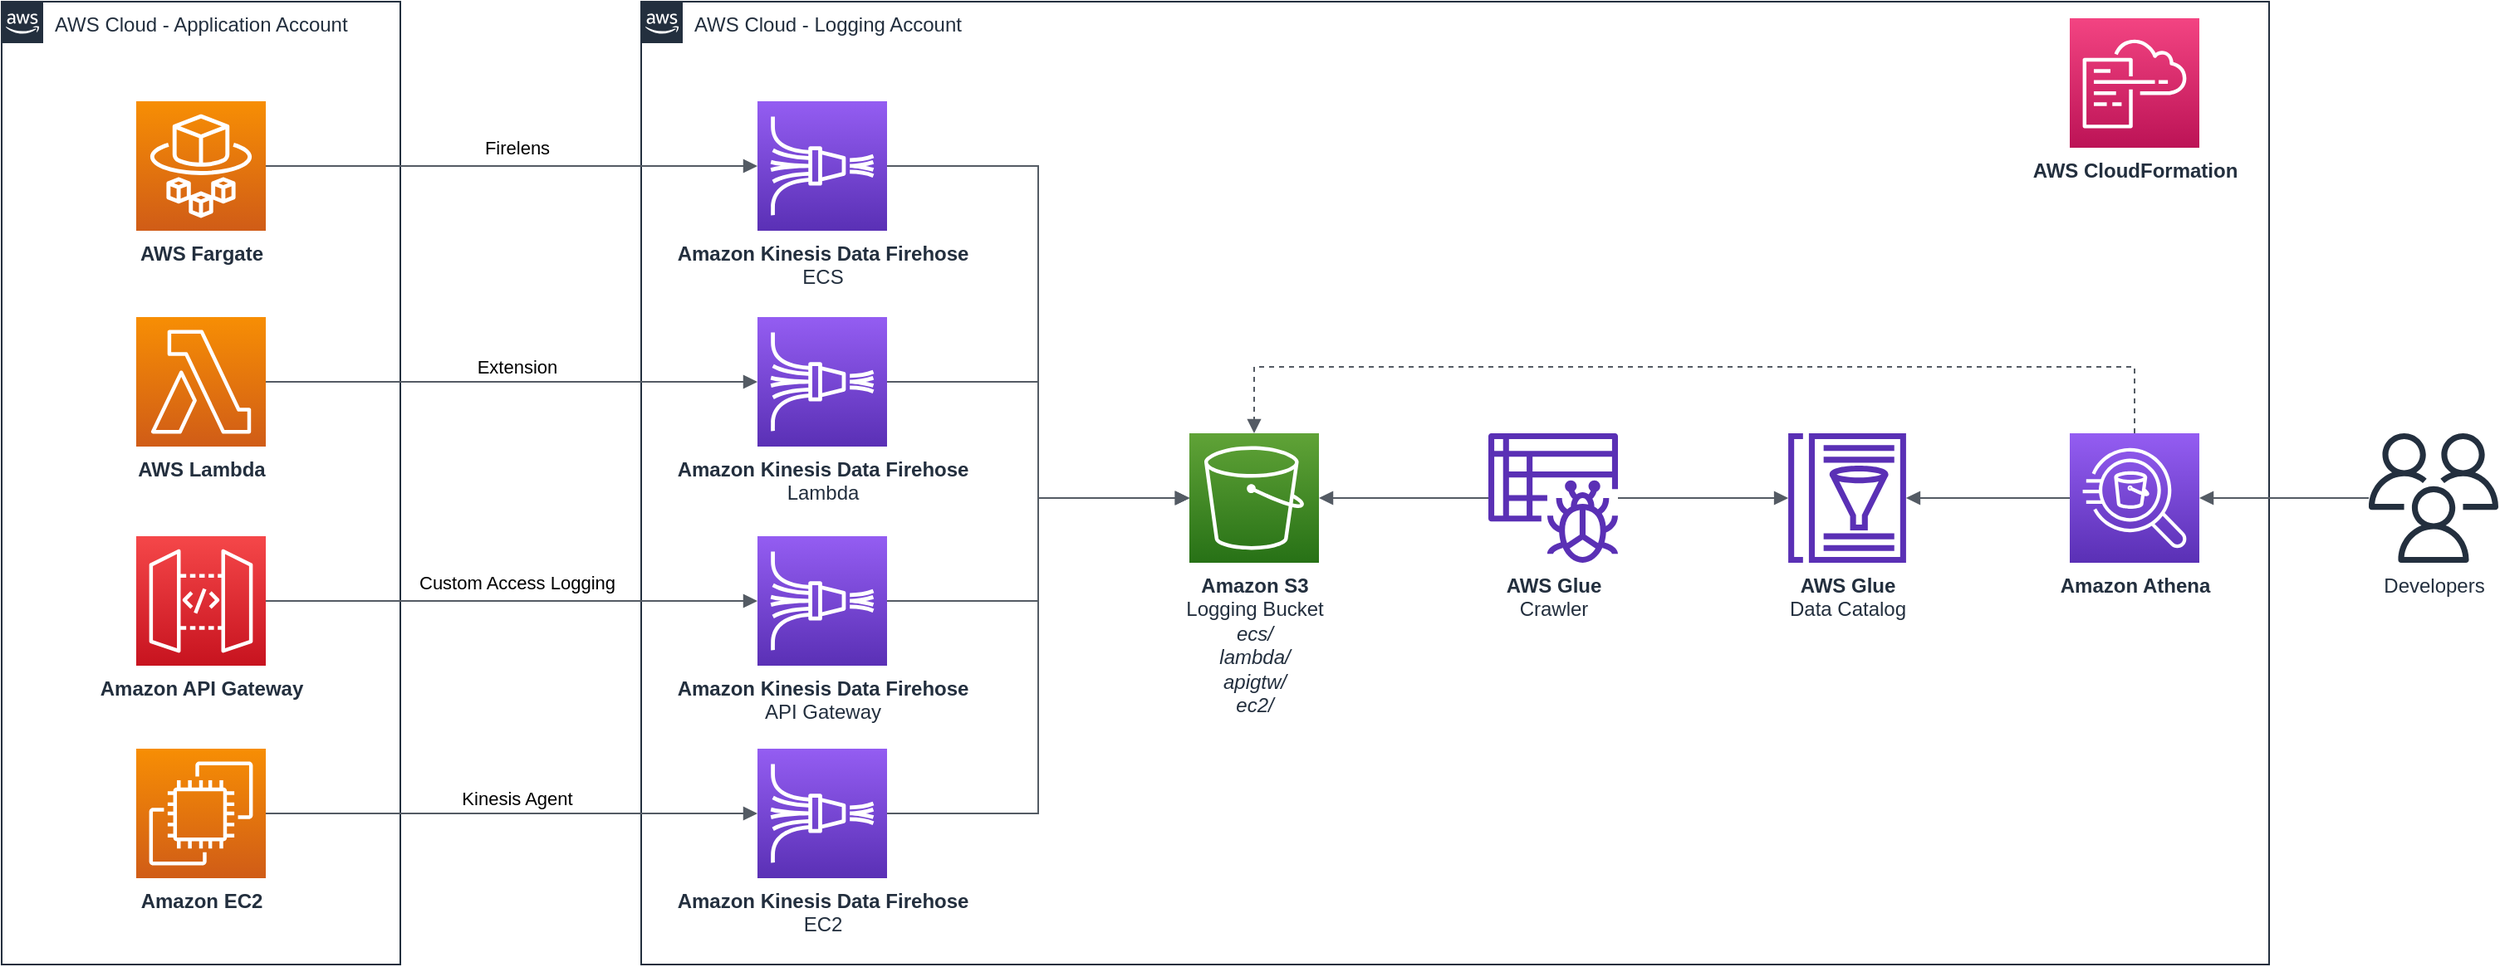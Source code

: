 <mxfile version="14.7.6" type="device"><diagram id="ZxAfJGC1ihjyi0ZDm8nL" name="Page-1"><mxGraphModel dx="2248" dy="1570" grid="1" gridSize="10" guides="1" tooltips="1" connect="1" arrows="1" fold="1" page="1" pageScale="1" pageWidth="1169" pageHeight="827" math="0" shadow="0"><root><mxCell id="0"/><mxCell id="1" parent="0"/><mxCell id="BN2_2FwjWfByLlM24ACy-1" value="AWS Cloud - Application Account" style="points=[[0,0],[0.25,0],[0.5,0],[0.75,0],[1,0],[1,0.25],[1,0.5],[1,0.75],[1,1],[0.75,1],[0.5,1],[0.25,1],[0,1],[0,0.75],[0,0.5],[0,0.25]];outlineConnect=0;gradientColor=none;html=1;whiteSpace=wrap;fontSize=12;fontStyle=0;shape=mxgraph.aws4.group;grIcon=mxgraph.aws4.group_aws_cloud_alt;strokeColor=#232F3E;fillColor=none;verticalAlign=top;align=left;spacingLeft=30;fontColor=#232F3E;dashed=0;" vertex="1" parent="1"><mxGeometry x="440" y="150" width="240" height="580" as="geometry"/></mxCell><mxCell id="BN2_2FwjWfByLlM24ACy-2" value="AWS Cloud - Logging Account" style="points=[[0,0],[0.25,0],[0.5,0],[0.75,0],[1,0],[1,0.25],[1,0.5],[1,0.75],[1,1],[0.75,1],[0.5,1],[0.25,1],[0,1],[0,0.75],[0,0.5],[0,0.25]];outlineConnect=0;gradientColor=none;html=1;whiteSpace=wrap;fontSize=12;fontStyle=0;shape=mxgraph.aws4.group;grIcon=mxgraph.aws4.group_aws_cloud_alt;strokeColor=#232F3E;fillColor=none;verticalAlign=top;align=left;spacingLeft=30;fontColor=#232F3E;dashed=0;" vertex="1" parent="1"><mxGeometry x="825" y="150" width="980" height="580" as="geometry"/></mxCell><mxCell id="BN2_2FwjWfByLlM24ACy-3" value="&lt;b&gt;AWS Fargate&lt;br&gt;&lt;/b&gt;" style="points=[[0,0,0],[0.25,0,0],[0.5,0,0],[0.75,0,0],[1,0,0],[0,1,0],[0.25,1,0],[0.5,1,0],[0.75,1,0],[1,1,0],[0,0.25,0],[0,0.5,0],[0,0.75,0],[1,0.25,0],[1,0.5,0],[1,0.75,0]];outlineConnect=0;fontColor=#232F3E;gradientColor=#F78E04;gradientDirection=north;fillColor=#D05C17;strokeColor=#ffffff;dashed=0;verticalLabelPosition=bottom;verticalAlign=top;align=center;html=1;fontSize=12;fontStyle=0;aspect=fixed;shape=mxgraph.aws4.resourceIcon;resIcon=mxgraph.aws4.fargate;" vertex="1" parent="1"><mxGeometry x="521" y="210" width="78" height="78" as="geometry"/></mxCell><mxCell id="BN2_2FwjWfByLlM24ACy-4" value="&lt;b&gt;AWS Lambda&lt;br&gt;&lt;/b&gt;" style="points=[[0,0,0],[0.25,0,0],[0.5,0,0],[0.75,0,0],[1,0,0],[0,1,0],[0.25,1,0],[0.5,1,0],[0.75,1,0],[1,1,0],[0,0.25,0],[0,0.5,0],[0,0.75,0],[1,0.25,0],[1,0.5,0],[1,0.75,0]];outlineConnect=0;fontColor=#232F3E;gradientColor=#F78E04;gradientDirection=north;fillColor=#D05C17;strokeColor=#ffffff;dashed=0;verticalLabelPosition=bottom;verticalAlign=top;align=center;html=1;fontSize=12;fontStyle=0;aspect=fixed;shape=mxgraph.aws4.resourceIcon;resIcon=mxgraph.aws4.lambda;" vertex="1" parent="1"><mxGeometry x="521" y="340" width="78" height="78" as="geometry"/></mxCell><mxCell id="BN2_2FwjWfByLlM24ACy-6" value="&lt;b&gt;Amazon API Gateway&lt;br&gt;&lt;/b&gt;" style="points=[[0,0,0],[0.25,0,0],[0.5,0,0],[0.75,0,0],[1,0,0],[0,1,0],[0.25,1,0],[0.5,1,0],[0.75,1,0],[1,1,0],[0,0.25,0],[0,0.5,0],[0,0.75,0],[1,0.25,0],[1,0.5,0],[1,0.75,0]];outlineConnect=0;fontColor=#232F3E;gradientColor=#F54749;gradientDirection=north;fillColor=#C7131F;strokeColor=#ffffff;dashed=0;verticalLabelPosition=bottom;verticalAlign=top;align=center;html=1;fontSize=12;fontStyle=0;aspect=fixed;shape=mxgraph.aws4.resourceIcon;resIcon=mxgraph.aws4.api_gateway;" vertex="1" parent="1"><mxGeometry x="521" y="472" width="78" height="78" as="geometry"/></mxCell><mxCell id="BN2_2FwjWfByLlM24ACy-7" value="&lt;b&gt;Amazon EC2&lt;br&gt;&lt;/b&gt;" style="points=[[0,0,0],[0.25,0,0],[0.5,0,0],[0.75,0,0],[1,0,0],[0,1,0],[0.25,1,0],[0.5,1,0],[0.75,1,0],[1,1,0],[0,0.25,0],[0,0.5,0],[0,0.75,0],[1,0.25,0],[1,0.5,0],[1,0.75,0]];outlineConnect=0;fontColor=#232F3E;gradientColor=#F78E04;gradientDirection=north;fillColor=#D05C17;strokeColor=#ffffff;dashed=0;verticalLabelPosition=bottom;verticalAlign=top;align=center;html=1;fontSize=12;fontStyle=0;aspect=fixed;shape=mxgraph.aws4.resourceIcon;resIcon=mxgraph.aws4.ec2;" vertex="1" parent="1"><mxGeometry x="521" y="600" width="78" height="78" as="geometry"/></mxCell><mxCell id="BN2_2FwjWfByLlM24ACy-8" value="&lt;div&gt;&lt;b&gt;Amazon Kinesis Data Firehose&lt;/b&gt;&lt;/div&gt;ECS" style="points=[[0,0,0],[0.25,0,0],[0.5,0,0],[0.75,0,0],[1,0,0],[0,1,0],[0.25,1,0],[0.5,1,0],[0.75,1,0],[1,1,0],[0,0.25,0],[0,0.5,0],[0,0.75,0],[1,0.25,0],[1,0.5,0],[1,0.75,0]];outlineConnect=0;fontColor=#232F3E;gradientColor=#945DF2;gradientDirection=north;fillColor=#5A30B5;strokeColor=#ffffff;dashed=0;verticalLabelPosition=bottom;verticalAlign=top;align=center;html=1;fontSize=12;fontStyle=0;aspect=fixed;shape=mxgraph.aws4.resourceIcon;resIcon=mxgraph.aws4.kinesis_data_firehose;" vertex="1" parent="1"><mxGeometry x="895" y="210" width="78" height="78" as="geometry"/></mxCell><mxCell id="BN2_2FwjWfByLlM24ACy-9" value="&lt;b&gt;AWS CloudFormation&lt;br&gt;&lt;/b&gt;" style="points=[[0,0,0],[0.25,0,0],[0.5,0,0],[0.75,0,0],[1,0,0],[0,1,0],[0.25,1,0],[0.5,1,0],[0.75,1,0],[1,1,0],[0,0.25,0],[0,0.5,0],[0,0.75,0],[1,0.25,0],[1,0.5,0],[1,0.75,0]];points=[[0,0,0],[0.25,0,0],[0.5,0,0],[0.75,0,0],[1,0,0],[0,1,0],[0.25,1,0],[0.5,1,0],[0.75,1,0],[1,1,0],[0,0.25,0],[0,0.5,0],[0,0.75,0],[1,0.25,0],[1,0.5,0],[1,0.75,0]];outlineConnect=0;fontColor=#232F3E;gradientColor=#F34482;gradientDirection=north;fillColor=#BC1356;strokeColor=#ffffff;dashed=0;verticalLabelPosition=bottom;verticalAlign=top;align=center;html=1;fontSize=12;fontStyle=0;aspect=fixed;shape=mxgraph.aws4.resourceIcon;resIcon=mxgraph.aws4.cloudformation;" vertex="1" parent="1"><mxGeometry x="1685" y="160" width="78" height="78" as="geometry"/></mxCell><mxCell id="BN2_2FwjWfByLlM24ACy-10" value="&lt;div&gt;&lt;b&gt;Amazon Kinesis Data Firehose&lt;/b&gt;&lt;/div&gt;Lambda" style="points=[[0,0,0],[0.25,0,0],[0.5,0,0],[0.75,0,0],[1,0,0],[0,1,0],[0.25,1,0],[0.5,1,0],[0.75,1,0],[1,1,0],[0,0.25,0],[0,0.5,0],[0,0.75,0],[1,0.25,0],[1,0.5,0],[1,0.75,0]];outlineConnect=0;fontColor=#232F3E;gradientColor=#945DF2;gradientDirection=north;fillColor=#5A30B5;strokeColor=#ffffff;dashed=0;verticalLabelPosition=bottom;verticalAlign=top;align=center;html=1;fontSize=12;fontStyle=0;aspect=fixed;shape=mxgraph.aws4.resourceIcon;resIcon=mxgraph.aws4.kinesis_data_firehose;" vertex="1" parent="1"><mxGeometry x="895" y="340" width="78" height="78" as="geometry"/></mxCell><mxCell id="BN2_2FwjWfByLlM24ACy-11" value="&lt;div&gt;&lt;b&gt;Amazon Kinesis Data Firehose&lt;/b&gt;&lt;/div&gt;API Gateway" style="points=[[0,0,0],[0.25,0,0],[0.5,0,0],[0.75,0,0],[1,0,0],[0,1,0],[0.25,1,0],[0.5,1,0],[0.75,1,0],[1,1,0],[0,0.25,0],[0,0.5,0],[0,0.75,0],[1,0.25,0],[1,0.5,0],[1,0.75,0]];outlineConnect=0;fontColor=#232F3E;gradientColor=#945DF2;gradientDirection=north;fillColor=#5A30B5;strokeColor=#ffffff;dashed=0;verticalLabelPosition=bottom;verticalAlign=top;align=center;html=1;fontSize=12;fontStyle=0;aspect=fixed;shape=mxgraph.aws4.resourceIcon;resIcon=mxgraph.aws4.kinesis_data_firehose;" vertex="1" parent="1"><mxGeometry x="895" y="472" width="78" height="78" as="geometry"/></mxCell><mxCell id="BN2_2FwjWfByLlM24ACy-12" value="&lt;div&gt;&lt;b&gt;Amazon Kinesis Data Firehose&lt;/b&gt;&lt;/div&gt;EC2" style="points=[[0,0,0],[0.25,0,0],[0.5,0,0],[0.75,0,0],[1,0,0],[0,1,0],[0.25,1,0],[0.5,1,0],[0.75,1,0],[1,1,0],[0,0.25,0],[0,0.5,0],[0,0.75,0],[1,0.25,0],[1,0.5,0],[1,0.75,0]];outlineConnect=0;fontColor=#232F3E;gradientColor=#945DF2;gradientDirection=north;fillColor=#5A30B5;strokeColor=#ffffff;dashed=0;verticalLabelPosition=bottom;verticalAlign=top;align=center;html=1;fontSize=12;fontStyle=0;aspect=fixed;shape=mxgraph.aws4.resourceIcon;resIcon=mxgraph.aws4.kinesis_data_firehose;" vertex="1" parent="1"><mxGeometry x="895" y="600" width="78" height="78" as="geometry"/></mxCell><mxCell id="BN2_2FwjWfByLlM24ACy-13" value="&lt;div&gt;&lt;b&gt;Amazon S3&lt;/b&gt;&lt;/div&gt;&lt;div&gt;Logging Bucket&lt;/div&gt;&lt;div&gt;&lt;i&gt;ecs/&lt;/i&gt;&lt;/div&gt;&lt;div&gt;&lt;i&gt;lambda/&lt;/i&gt;&lt;/div&gt;&lt;div&gt;&lt;i&gt;apigtw/&lt;/i&gt;&lt;/div&gt;&lt;div&gt;&lt;i&gt;ec2/&lt;/i&gt;&lt;br&gt;&lt;/div&gt;" style="points=[[0,0,0],[0.25,0,0],[0.5,0,0],[0.75,0,0],[1,0,0],[0,1,0],[0.25,1,0],[0.5,1,0],[0.75,1,0],[1,1,0],[0,0.25,0],[0,0.5,0],[0,0.75,0],[1,0.25,0],[1,0.5,0],[1,0.75,0]];outlineConnect=0;fontColor=#232F3E;gradientColor=#60A337;gradientDirection=north;fillColor=#277116;strokeColor=#ffffff;dashed=0;verticalLabelPosition=bottom;verticalAlign=top;align=center;html=1;fontSize=12;fontStyle=0;aspect=fixed;shape=mxgraph.aws4.resourceIcon;resIcon=mxgraph.aws4.s3;" vertex="1" parent="1"><mxGeometry x="1155" y="410" width="78" height="78" as="geometry"/></mxCell><mxCell id="BN2_2FwjWfByLlM24ACy-14" value="" style="edgeStyle=orthogonalEdgeStyle;html=1;endArrow=block;elbow=vertical;startArrow=none;endFill=1;strokeColor=#545B64;rounded=0;exitX=1;exitY=0.5;exitDx=0;exitDy=0;exitPerimeter=0;" edge="1" parent="1" source="BN2_2FwjWfByLlM24ACy-3"><mxGeometry width="100" relative="1" as="geometry"><mxPoint x="665" y="240" as="sourcePoint"/><mxPoint x="895" y="249" as="targetPoint"/></mxGeometry></mxCell><mxCell id="BN2_2FwjWfByLlM24ACy-25" value="Firelens" style="edgeLabel;html=1;align=center;verticalAlign=middle;resizable=0;points=[];" vertex="1" connectable="0" parent="BN2_2FwjWfByLlM24ACy-14"><mxGeometry x="-0.25" relative="1" as="geometry"><mxPoint x="40" y="-11" as="offset"/></mxGeometry></mxCell><mxCell id="BN2_2FwjWfByLlM24ACy-15" value="" style="edgeStyle=orthogonalEdgeStyle;html=1;endArrow=block;elbow=vertical;startArrow=none;endFill=1;strokeColor=#545B64;rounded=0;entryX=0;entryY=0.5;entryDx=0;entryDy=0;entryPerimeter=0;" edge="1" parent="1" source="BN2_2FwjWfByLlM24ACy-4" target="BN2_2FwjWfByLlM24ACy-10"><mxGeometry width="100" relative="1" as="geometry"><mxPoint x="625" y="380" as="sourcePoint"/><mxPoint x="725" y="380" as="targetPoint"/></mxGeometry></mxCell><mxCell id="BN2_2FwjWfByLlM24ACy-26" value="Extension" style="edgeLabel;html=1;align=center;verticalAlign=middle;resizable=0;points=[];" vertex="1" connectable="0" parent="BN2_2FwjWfByLlM24ACy-15"><mxGeometry y="3" relative="1" as="geometry"><mxPoint x="3" y="-6" as="offset"/></mxGeometry></mxCell><mxCell id="BN2_2FwjWfByLlM24ACy-18" value="" style="edgeStyle=orthogonalEdgeStyle;html=1;endArrow=block;elbow=vertical;startArrow=none;endFill=1;strokeColor=#545B64;rounded=0;exitX=1;exitY=0.5;exitDx=0;exitDy=0;exitPerimeter=0;entryX=0;entryY=0.5;entryDx=0;entryDy=0;entryPerimeter=0;" edge="1" parent="1" source="BN2_2FwjWfByLlM24ACy-6" target="BN2_2FwjWfByLlM24ACy-11"><mxGeometry width="100" relative="1" as="geometry"><mxPoint x="675" y="540" as="sourcePoint"/><mxPoint x="775" y="540" as="targetPoint"/></mxGeometry></mxCell><mxCell id="BN2_2FwjWfByLlM24ACy-27" value="Custom Access Logging" style="edgeLabel;html=1;align=center;verticalAlign=middle;resizable=0;points=[];" vertex="1" connectable="0" parent="BN2_2FwjWfByLlM24ACy-18"><mxGeometry x="-0.041" y="2" relative="1" as="geometry"><mxPoint x="9" y="-9" as="offset"/></mxGeometry></mxCell><mxCell id="BN2_2FwjWfByLlM24ACy-19" value="" style="edgeStyle=orthogonalEdgeStyle;html=1;endArrow=block;elbow=vertical;startArrow=none;endFill=1;strokeColor=#545B64;rounded=0;exitX=1;exitY=0.5;exitDx=0;exitDy=0;exitPerimeter=0;entryX=0;entryY=0.5;entryDx=0;entryDy=0;entryPerimeter=0;" edge="1" parent="1" source="BN2_2FwjWfByLlM24ACy-7" target="BN2_2FwjWfByLlM24ACy-12"><mxGeometry width="100" relative="1" as="geometry"><mxPoint x="635" y="590" as="sourcePoint"/><mxPoint x="735" y="590" as="targetPoint"/></mxGeometry></mxCell><mxCell id="BN2_2FwjWfByLlM24ACy-28" value="Kinesis Agent" style="edgeLabel;html=1;align=center;verticalAlign=middle;resizable=0;points=[];" vertex="1" connectable="0" parent="BN2_2FwjWfByLlM24ACy-19"><mxGeometry x="-0.081" y="3" relative="1" as="geometry"><mxPoint x="15" y="-6" as="offset"/></mxGeometry></mxCell><mxCell id="BN2_2FwjWfByLlM24ACy-20" value="" style="edgeStyle=orthogonalEdgeStyle;html=1;endArrow=block;elbow=vertical;startArrow=none;endFill=1;strokeColor=#545B64;rounded=0;exitX=1;exitY=0.5;exitDx=0;exitDy=0;exitPerimeter=0;entryX=0;entryY=0.5;entryDx=0;entryDy=0;entryPerimeter=0;" edge="1" parent="1" source="BN2_2FwjWfByLlM24ACy-8" target="BN2_2FwjWfByLlM24ACy-13"><mxGeometry width="100" relative="1" as="geometry"><mxPoint x="1045" y="240" as="sourcePoint"/><mxPoint x="1145" y="240" as="targetPoint"/></mxGeometry></mxCell><mxCell id="BN2_2FwjWfByLlM24ACy-22" value="" style="edgeStyle=orthogonalEdgeStyle;html=1;endArrow=block;elbow=vertical;startArrow=none;endFill=1;strokeColor=#545B64;rounded=0;exitX=1;exitY=0.5;exitDx=0;exitDy=0;exitPerimeter=0;entryX=0;entryY=0.5;entryDx=0;entryDy=0;entryPerimeter=0;" edge="1" parent="1" source="BN2_2FwjWfByLlM24ACy-11" target="BN2_2FwjWfByLlM24ACy-13"><mxGeometry width="100" relative="1" as="geometry"><mxPoint x="1095" y="480" as="sourcePoint"/><mxPoint x="1195" y="480" as="targetPoint"/></mxGeometry></mxCell><mxCell id="BN2_2FwjWfByLlM24ACy-23" value="" style="edgeStyle=orthogonalEdgeStyle;html=1;endArrow=block;elbow=vertical;startArrow=none;endFill=1;strokeColor=#545B64;rounded=0;exitX=1;exitY=0.5;exitDx=0;exitDy=0;exitPerimeter=0;entryX=0;entryY=0.5;entryDx=0;entryDy=0;entryPerimeter=0;" edge="1" parent="1" source="BN2_2FwjWfByLlM24ACy-10" target="BN2_2FwjWfByLlM24ACy-13"><mxGeometry width="100" relative="1" as="geometry"><mxPoint x="1115" y="300" as="sourcePoint"/><mxPoint x="1215" y="300" as="targetPoint"/></mxGeometry></mxCell><mxCell id="BN2_2FwjWfByLlM24ACy-24" value="" style="edgeStyle=orthogonalEdgeStyle;html=1;endArrow=block;elbow=vertical;startArrow=none;endFill=1;strokeColor=#545B64;rounded=0;exitX=1;exitY=0.5;exitDx=0;exitDy=0;exitPerimeter=0;entryX=0;entryY=0.5;entryDx=0;entryDy=0;entryPerimeter=0;" edge="1" parent="1" source="BN2_2FwjWfByLlM24ACy-12" target="BN2_2FwjWfByLlM24ACy-13"><mxGeometry width="100" relative="1" as="geometry"><mxPoint x="1045" y="620" as="sourcePoint"/><mxPoint x="1145" y="620" as="targetPoint"/></mxGeometry></mxCell><mxCell id="BN2_2FwjWfByLlM24ACy-29" value="&lt;div&gt;&lt;b&gt;AWS Glue&lt;/b&gt;&lt;/div&gt;&lt;div&gt;Crawler&lt;br&gt;&lt;/div&gt;" style="outlineConnect=0;fontColor=#232F3E;gradientColor=none;fillColor=#5A30B5;strokeColor=none;dashed=0;verticalLabelPosition=bottom;verticalAlign=top;align=center;html=1;fontSize=12;fontStyle=0;aspect=fixed;pointerEvents=1;shape=mxgraph.aws4.glue_crawlers;" vertex="1" parent="1"><mxGeometry x="1335" y="410" width="78" height="78" as="geometry"/></mxCell><mxCell id="BN2_2FwjWfByLlM24ACy-30" value="&lt;div&gt;&lt;b&gt;AWS Glue&lt;/b&gt;&lt;/div&gt;&lt;div&gt;Data Catalog&lt;br&gt;&lt;b&gt;&lt;/b&gt;&lt;/div&gt;" style="outlineConnect=0;fontColor=#232F3E;gradientColor=none;fillColor=#5A30B5;strokeColor=none;dashed=0;verticalLabelPosition=bottom;verticalAlign=top;align=center;html=1;fontSize=12;fontStyle=0;aspect=fixed;pointerEvents=1;shape=mxgraph.aws4.glue_data_catalog;" vertex="1" parent="1"><mxGeometry x="1515" y="410" width="72" height="78" as="geometry"/></mxCell><mxCell id="BN2_2FwjWfByLlM24ACy-31" value="&lt;b&gt;Amazon Athena&lt;br&gt;&lt;/b&gt;" style="points=[[0,0,0],[0.25,0,0],[0.5,0,0],[0.75,0,0],[1,0,0],[0,1,0],[0.25,1,0],[0.5,1,0],[0.75,1,0],[1,1,0],[0,0.25,0],[0,0.5,0],[0,0.75,0],[1,0.25,0],[1,0.5,0],[1,0.75,0]];outlineConnect=0;fontColor=#232F3E;gradientColor=#945DF2;gradientDirection=north;fillColor=#5A30B5;strokeColor=#ffffff;dashed=0;verticalLabelPosition=bottom;verticalAlign=top;align=center;html=1;fontSize=12;fontStyle=0;aspect=fixed;shape=mxgraph.aws4.resourceIcon;resIcon=mxgraph.aws4.athena;" vertex="1" parent="1"><mxGeometry x="1685" y="410" width="78" height="78" as="geometry"/></mxCell><mxCell id="BN2_2FwjWfByLlM24ACy-32" value="" style="edgeStyle=orthogonalEdgeStyle;html=1;endArrow=block;elbow=vertical;startArrow=none;endFill=1;strokeColor=#545B64;rounded=0;" edge="1" parent="1" source="BN2_2FwjWfByLlM24ACy-29" target="BN2_2FwjWfByLlM24ACy-13"><mxGeometry width="100" relative="1" as="geometry"><mxPoint x="1325" y="390" as="sourcePoint"/><mxPoint x="1425" y="390" as="targetPoint"/></mxGeometry></mxCell><mxCell id="BN2_2FwjWfByLlM24ACy-33" value="" style="edgeStyle=orthogonalEdgeStyle;html=1;endArrow=block;elbow=vertical;startArrow=none;endFill=1;strokeColor=#545B64;rounded=0;" edge="1" parent="1" source="BN2_2FwjWfByLlM24ACy-29" target="BN2_2FwjWfByLlM24ACy-30"><mxGeometry width="100" relative="1" as="geometry"><mxPoint x="1425" y="390" as="sourcePoint"/><mxPoint x="1525" y="390" as="targetPoint"/></mxGeometry></mxCell><mxCell id="BN2_2FwjWfByLlM24ACy-34" value="" style="edgeStyle=orthogonalEdgeStyle;html=1;endArrow=none;elbow=vertical;startArrow=block;startFill=1;strokeColor=#545B64;rounded=0;entryX=0;entryY=0.5;entryDx=0;entryDy=0;entryPerimeter=0;" edge="1" parent="1" source="BN2_2FwjWfByLlM24ACy-30" target="BN2_2FwjWfByLlM24ACy-31"><mxGeometry width="100" relative="1" as="geometry"><mxPoint x="1605" y="390" as="sourcePoint"/><mxPoint x="1705" y="390" as="targetPoint"/></mxGeometry></mxCell><mxCell id="BN2_2FwjWfByLlM24ACy-35" value="" style="edgeStyle=orthogonalEdgeStyle;html=1;endArrow=block;elbow=vertical;startArrow=none;endFill=1;strokeColor=#545B64;rounded=0;exitX=0.5;exitY=0;exitDx=0;exitDy=0;exitPerimeter=0;entryX=0.5;entryY=0;entryDx=0;entryDy=0;entryPerimeter=0;dashed=1;" edge="1" parent="1" source="BN2_2FwjWfByLlM24ACy-31" target="BN2_2FwjWfByLlM24ACy-13"><mxGeometry width="100" relative="1" as="geometry"><mxPoint x="1495" y="610" as="sourcePoint"/><mxPoint x="1595" y="610" as="targetPoint"/><Array as="points"><mxPoint x="1724" y="370"/><mxPoint x="1194" y="370"/></Array></mxGeometry></mxCell><mxCell id="BN2_2FwjWfByLlM24ACy-37" value="Developers" style="outlineConnect=0;fontColor=#232F3E;gradientColor=none;fillColor=#232F3E;strokeColor=none;dashed=0;verticalLabelPosition=bottom;verticalAlign=top;align=center;html=1;fontSize=12;fontStyle=0;aspect=fixed;pointerEvents=1;shape=mxgraph.aws4.users;" vertex="1" parent="1"><mxGeometry x="1865" y="410" width="78" height="78" as="geometry"/></mxCell><mxCell id="BN2_2FwjWfByLlM24ACy-38" value="" style="edgeStyle=orthogonalEdgeStyle;html=1;endArrow=block;elbow=vertical;startArrow=none;endFill=1;strokeColor=#545B64;rounded=0;entryX=1;entryY=0.5;entryDx=0;entryDy=0;entryPerimeter=0;" edge="1" parent="1" source="BN2_2FwjWfByLlM24ACy-37" target="BN2_2FwjWfByLlM24ACy-31"><mxGeometry width="100" relative="1" as="geometry"><mxPoint x="1915" y="330" as="sourcePoint"/><mxPoint x="2015" y="330" as="targetPoint"/></mxGeometry></mxCell></root></mxGraphModel></diagram></mxfile>